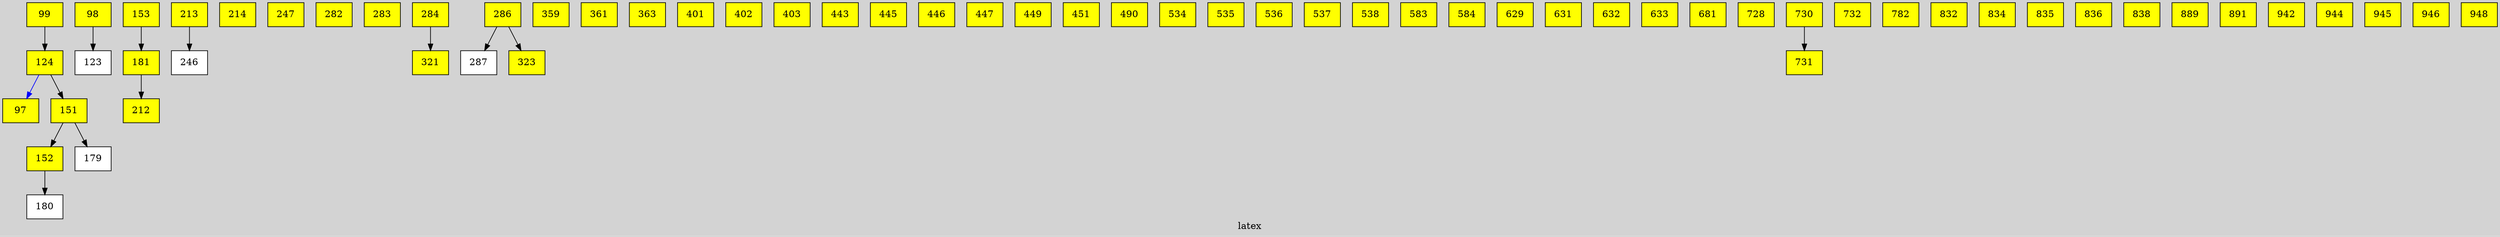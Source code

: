 digraph G {
graph [bgcolor=lightgrey]
node [shape=box]
label = "latex";
texlbl = "\huge{$time(s) = 8.11048e-08              \ \ \ \ T_9 = 0.3              \ \ \ \ \rho(g/cc) = 1000              \ \ \ \ {\mathrm{flow}_{max}} = 0.049217$}";
97 [texlbl="\huge{$^{20}\mathrm{Ne}$}"             pos="750,750!",             style=filled, fillcolor="yellow"             ]
;
98 [texlbl="\huge{$^{21}\mathrm{Ne}$}"             pos="825,750!",             style=filled, fillcolor="yellow"             ]
;
99 [texlbl="\huge{$^{22}\mathrm{Ne}$}"             pos="900,750!",             style=filled, fillcolor="yellow"             ]
;
123 [texlbl="\huge{$^{22}\mathrm{Na}$}"             pos="825,825!",             style=filled, fillcolor="white"             ]
;
124 [texlbl="\huge{$^{23}\mathrm{Na}$}"             pos="900,825!",             style=filled, fillcolor="yellow"             ]
;
151 [texlbl="\huge{$^{24}\mathrm{Mg}$}"             pos="900,900!",             style=filled, fillcolor="yellow"             ]
;
152 [texlbl="\huge{$^{25}\mathrm{Mg}$}"             pos="975,900!",             style=filled, fillcolor="yellow"             ]
;
153 [texlbl="\huge{$^{26}\mathrm{Mg}$}"             pos="1050,900!",             style=filled, fillcolor="yellow"             ]
;
179 [texlbl="\huge{$^{25}\mathrm{Al}$}"             pos="900,975!",             style=filled, fillcolor="white"             ]
;
180 [texlbl="\huge{$^{26}\mathrm{Al}$}"             pos="975,975!",             style=filled, fillcolor="white"             ]
;
181 [texlbl="\huge{$^{27}\mathrm{Al}$}"             pos="1050,975!",             style=filled, fillcolor="yellow"             ]
;
212 [texlbl="\huge{$^{28}\mathrm{Si}$}"             pos="1050,1050!",             style=filled, fillcolor="yellow"             ]
;
213 [texlbl="\huge{$^{29}\mathrm{Si}$}"             pos="1125,1050!",             style=filled, fillcolor="yellow"             ]
;
214 [texlbl="\huge{$^{30}\mathrm{Si}$}"             pos="1200,1050!",             style=filled, fillcolor="yellow"             ]
;
246 [texlbl="\huge{$^{30}\mathrm{P}$}"             pos="1125,1125!",             style=filled, fillcolor="white"             ]
;
247 [texlbl="\huge{$^{31}\mathrm{P}$}"             pos="1200,1125!",             style=filled, fillcolor="yellow"             ]
;
282 [texlbl="\huge{$^{32}\mathrm{S}$}"             pos="1200,1200!",             style=filled, fillcolor="yellow"             ]
;
283 [texlbl="\huge{$^{33}\mathrm{S}$}"             pos="1275,1200!",             style=filled, fillcolor="yellow"             ]
;
284 [texlbl="\huge{$^{34}\mathrm{S}$}"             pos="1350,1200!",             style=filled, fillcolor="yellow"             ]
;
286 [texlbl="\huge{$^{36}\mathrm{S}$}"             pos="1500,1200!",             style=filled, fillcolor="yellow"             ]
;
287 [texlbl="\huge{$^{37}\mathrm{S}$}"             pos="1575,1200!",             style=filled, fillcolor="white"             ]
;
321 [texlbl="\huge{$^{35}\mathrm{Cl}$}"             pos="1350,1275!",             style=filled, fillcolor="yellow"             ]
;
323 [texlbl="\huge{$^{37}\mathrm{Cl}$}"             pos="1500,1275!",             style=filled, fillcolor="yellow"             ]
;
359 [texlbl="\huge{$^{36}\mathrm{Ar}$}"             pos="1350,1350!",             style=filled, fillcolor="yellow"             ]
;
361 [texlbl="\huge{$^{38}\mathrm{Ar}$}"             pos="1500,1350!",             style=filled, fillcolor="yellow"             ]
;
363 [texlbl="\huge{$^{40}\mathrm{Ar}$}"             pos="1650,1350!",             style=filled, fillcolor="yellow"             ]
;
401 [texlbl="\huge{$^{39}\mathrm{K}$}"             pos="1500,1425!",             style=filled, fillcolor="yellow"             ]
;
402 [texlbl="\huge{$^{40}\mathrm{K}$}"             pos="1575,1425!",             style=filled, fillcolor="yellow"             ]
;
403 [texlbl="\huge{$^{41}\mathrm{K}$}"             pos="1650,1425!",             style=filled, fillcolor="yellow"             ]
;
443 [texlbl="\huge{$^{40}\mathrm{Ca}$}"             pos="1500,1500!",             style=filled, fillcolor="yellow"             ]
;
445 [texlbl="\huge{$^{42}\mathrm{Ca}$}"             pos="1650,1500!",             style=filled, fillcolor="yellow"             ]
;
446 [texlbl="\huge{$^{43}\mathrm{Ca}$}"             pos="1725,1500!",             style=filled, fillcolor="yellow"             ]
;
447 [texlbl="\huge{$^{44}\mathrm{Ca}$}"             pos="1800,1500!",             style=filled, fillcolor="yellow"             ]
;
449 [texlbl="\huge{$^{46}\mathrm{Ca}$}"             pos="1950,1500!",             style=filled, fillcolor="yellow"             ]
;
451 [texlbl="\huge{$^{48}\mathrm{Ca}$}"             pos="2100,1500!",             style=filled, fillcolor="yellow"             ]
;
490 [texlbl="\huge{$^{45}\mathrm{Sc}$}"             pos="1800,1575!",             style=filled, fillcolor="yellow"             ]
;
534 [texlbl="\huge{$^{46}\mathrm{Ti}$}"             pos="1800,1650!",             style=filled, fillcolor="yellow"             ]
;
535 [texlbl="\huge{$^{47}\mathrm{Ti}$}"             pos="1875,1650!",             style=filled, fillcolor="yellow"             ]
;
536 [texlbl="\huge{$^{48}\mathrm{Ti}$}"             pos="1950,1650!",             style=filled, fillcolor="yellow"             ]
;
537 [texlbl="\huge{$^{49}\mathrm{Ti}$}"             pos="2025,1650!",             style=filled, fillcolor="yellow"             ]
;
538 [texlbl="\huge{$^{50}\mathrm{Ti}$}"             pos="2100,1650!",             style=filled, fillcolor="yellow"             ]
;
583 [texlbl="\huge{$^{50}\mathrm{V}$}"             pos="2025,1725!",             style=filled, fillcolor="yellow"             ]
;
584 [texlbl="\huge{$^{51}\mathrm{V}$}"             pos="2100,1725!",             style=filled, fillcolor="yellow"             ]
;
629 [texlbl="\huge{$^{50}\mathrm{Cr}$}"             pos="1950,1800!",             style=filled, fillcolor="yellow"             ]
;
631 [texlbl="\huge{$^{52}\mathrm{Cr}$}"             pos="2100,1800!",             style=filled, fillcolor="yellow"             ]
;
632 [texlbl="\huge{$^{53}\mathrm{Cr}$}"             pos="2175,1800!",             style=filled, fillcolor="yellow"             ]
;
633 [texlbl="\huge{$^{54}\mathrm{Cr}$}"             pos="2250,1800!",             style=filled, fillcolor="yellow"             ]
;
681 [texlbl="\huge{$^{55}\mathrm{Mn}$}"             pos="2250,1875!",             style=filled, fillcolor="yellow"             ]
;
728 [texlbl="\huge{$^{54}\mathrm{Fe}$}"             pos="2100,1950!",             style=filled, fillcolor="yellow"             ]
;
730 [texlbl="\huge{$^{56}\mathrm{Fe}$}"             pos="2250,1950!",             style=filled, fillcolor="yellow"             ]
;
731 [texlbl="\huge{$^{57}\mathrm{Fe}$}"             pos="2325,1950!",             style=filled, fillcolor="yellow"             ]
;
732 [texlbl="\huge{$^{58}\mathrm{Fe}$}"             pos="2400,1950!",             style=filled, fillcolor="yellow"             ]
;
782 [texlbl="\huge{$^{59}\mathrm{Co}$}"             pos="2400,2025!",             style=filled, fillcolor="yellow"             ]
;
832 [texlbl="\huge{$^{58}\mathrm{Ni}$}"             pos="2250,2100!",             style=filled, fillcolor="yellow"             ]
;
834 [texlbl="\huge{$^{60}\mathrm{Ni}$}"             pos="2400,2100!",             style=filled, fillcolor="yellow"             ]
;
835 [texlbl="\huge{$^{61}\mathrm{Ni}$}"             pos="2475,2100!",             style=filled, fillcolor="yellow"             ]
;
836 [texlbl="\huge{$^{62}\mathrm{Ni}$}"             pos="2550,2100!",             style=filled, fillcolor="yellow"             ]
;
838 [texlbl="\huge{$^{64}\mathrm{Ni}$}"             pos="2700,2100!",             style=filled, fillcolor="yellow"             ]
;
889 [texlbl="\huge{$^{63}\mathrm{Cu}$}"             pos="2550,2175!",             style=filled, fillcolor="yellow"             ]
;
891 [texlbl="\huge{$^{65}\mathrm{Cu}$}"             pos="2700,2175!",             style=filled, fillcolor="yellow"             ]
;
942 [texlbl="\huge{$^{64}\mathrm{Zn}$}"             pos="2550,2250!",             style=filled, fillcolor="yellow"             ]
;
944 [texlbl="\huge{$^{66}\mathrm{Zn}$}"             pos="2700,2250!",             style=filled, fillcolor="yellow"             ]
;
945 [texlbl="\huge{$^{67}\mathrm{Zn}$}"             pos="2775,2250!",             style=filled, fillcolor="yellow"             ]
;
946 [texlbl="\huge{$^{68}\mathrm{Zn}$}"             pos="2850,2250!",             style=filled, fillcolor="yellow"             ]
;
948 [texlbl="\huge{$^{70}\mathrm{Zn}$}"             pos="3000,2250!",             style=filled, fillcolor="yellow"             ]
;
181->212 [style="line width = 0.0123pt, solid" color = "black"]
;
151->179 [style="line width = 10.0000pt, solid" color = "black"]
;
152->180 [style="line width = 0.1098pt, solid" color = "black"]
;
153->181 [style="line width = 0.4702pt, solid" color = "black"]
;
124->97 [style="line width = 0.2586pt, solid" color = "blue"]
;
124->151 [style="line width = 0.2495pt, solid" color = "black"]
;
98->123 [style="line width = 0.1174pt, solid" color = "black"]
;
99->124 [style="line width = 0.0156pt, solid" color = "black"]
;
284->321 [style="line width = 0.0119pt, solid" color = "black"]
;
286->323 [style="line width = 9.6142pt, solid" color = "black"]
;
213->246 [style="line width = 0.0194pt, solid" color = "black"]
;
730->731 [style="line width = 0.0489pt, solid" color = "black"]
;
151->152 [style="line width = 0.0131pt, solid" color = "black"]
;
286->287 [style="line width = 0.7416pt, solid" color = "black"]
;
}
